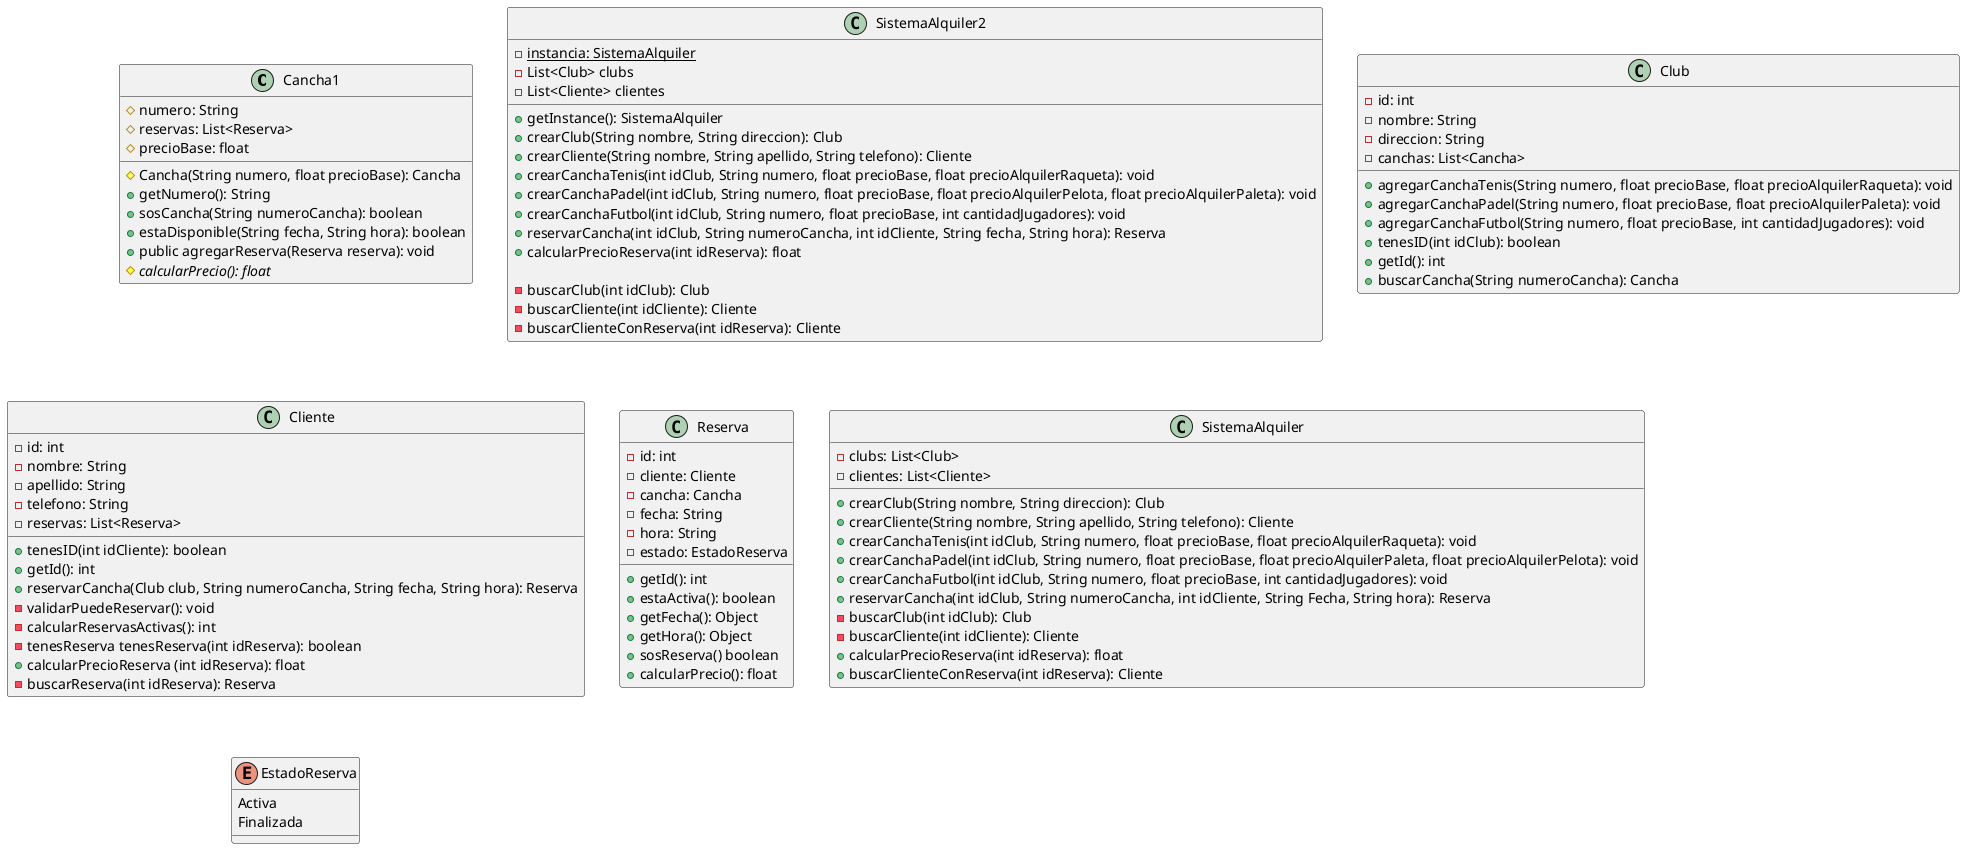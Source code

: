 @startuml
class Cancha1{
# numero: String
# reservas: List<Reserva>
# precioBase: float
# Cancha(String numero, float precioBase): Cancha
+ getNumero(): String
+ sosCancha(String numeroCancha): boolean
+ estaDisponible(String fecha, String hora): boolean
+ public agregarReserva(Reserva reserva): void
# {abstract} calcularPrecio(): float
}

class SistemaAlquiler2 {
    - {static} instancia: SistemaAlquiler
    - List<Club> clubs
    - List<Cliente> clientes

    + getInstance(): SistemaAlquiler
    + crearClub(String nombre, String direccion): Club
    + crearCliente(String nombre, String apellido, String telefono): Cliente
    + crearCanchaTenis(int idClub, String numero, float precioBase, float precioAlquilerRaqueta): void
    + crearCanchaPadel(int idClub, String numero, float precioBase, float precioAlquilerPelota, float precioAlquilerPaleta): void
    + crearCanchaFutbol(int idClub, String numero, float precioBase, int cantidadJugadores): void
    + reservarCancha(int idClub, String numeroCancha, int idCliente, String fecha, String hora): Reserva
    + calcularPrecioReserva(int idReserva): float

    - buscarClub(int idClub): Club
    - buscarCliente(int idCliente): Cliente
    - buscarClienteConReserva(int idReserva): Cliente
}


class Club{
- id: int
- nombre: String
- direccion: String
- canchas: List<Cancha>
+ agregarCanchaTenis(String numero, float precioBase, float precioAlquilerRaqueta): void
+ agregarCanchaPadel(String numero, float precioBase, float precioAlquilerPaleta): void
+ agregarCanchaFutbol(String numero, float precioBase, int cantidadJugadores): void
+ tenesID(int idClub): boolean
+ getId(): int
+ buscarCancha(String numeroCancha): Cancha

}
class Cliente{
- id: int
- nombre: String
- apellido: String
- telefono: String
- reservas: List<Reserva>
+ tenesID(int idCliente): boolean
+ getId(): int
+ reservarCancha(Club club, String numeroCancha, String fecha, String hora): Reserva
- validarPuedeReservar(): void
- calcularReservasActivas(): int
- tenesReserva tenesReserva(int idReserva): boolean
+ calcularPrecioReserva (int idReserva): float
- buscarReserva(int idReserva): Reserva
}
class Reserva{
- id: int
- cliente: Cliente
- cancha: Cancha
- fecha: String
- hora: String
- estado: EstadoReserva
+ getId(): int
+ estaActiva(): boolean
+ getFecha(): Object
+ getHora(): Object
+ sosReserva() boolean
+ calcularPrecio(): float
}
class SistemaAlquiler{
- clubs: List<Club>
- clientes: List<Cliente>
+ crearClub(String nombre, String direccion): Club
+ crearCliente(String nombre, String apellido, String telefono): Cliente
+ crearCanchaTenis(int idClub, String numero, float precioBase, float precioAlquilerRaqueta): void
+ crearCanchaPadel(int idClub, String numero, float precioBase, float precioAlquilerPaleta, float precioAlquilerPelota): void
+ crearCanchaFutbol(int idClub, String numero, float precioBase, int cantidadJugadores): void
+ reservarCancha(int idClub, String numeroCancha, int idCliente, String Fecha, String hora): Reserva
- buscarClub(int idClub): Club
- buscarCliente(int idCliente): Cliente
+ calcularPrecioReserva(int idReserva): float
+ buscarClienteConReserva(int idReserva): Cliente
}

enum EstadoReserva{
Activa
Finalizada

}
@enduml